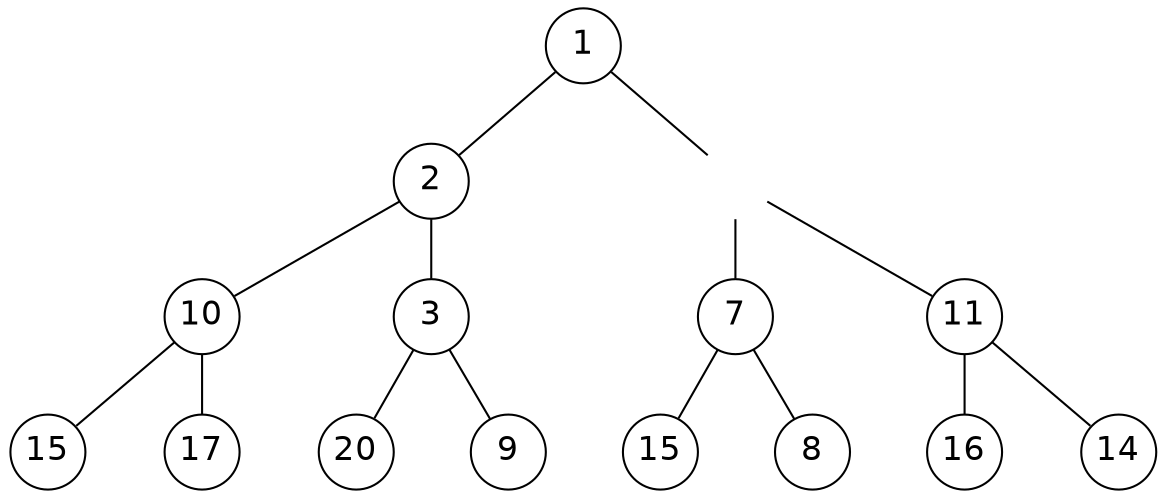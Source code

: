graph G {
    graph [nodesep="0.5", ranksep="0.4"];
    node [fontname = "DejaVuSans", shape = circle, fixedsize = shape, fontsize = 16];

    1 [ label = "1" ];
    2 [ label = "2" ];
    5 [style=invis, label = "5" ];
    10 [ label = "10" ];
    3 [ label = "3" ];
    7 [ label = "7" ];
    11 [ label = "11" ];
    151 [ label = "15" ];
    17 [ label = "17" ];
    20 [ label = "20" ];
    9 [ label = "9" ];
    152 [ label = "15" ];
    8 [ label = "8" ];
    16 [ label = "16" ];
    14 [ label = "14" ];

    1 -- 2;
    1 -- 5;
    2 -- {10 3};
    5 -- {7 11};
    10 -- {151 17};
    3 -- {20 9};
    7 -- {152 8};
    11 -- {16 14};
}
